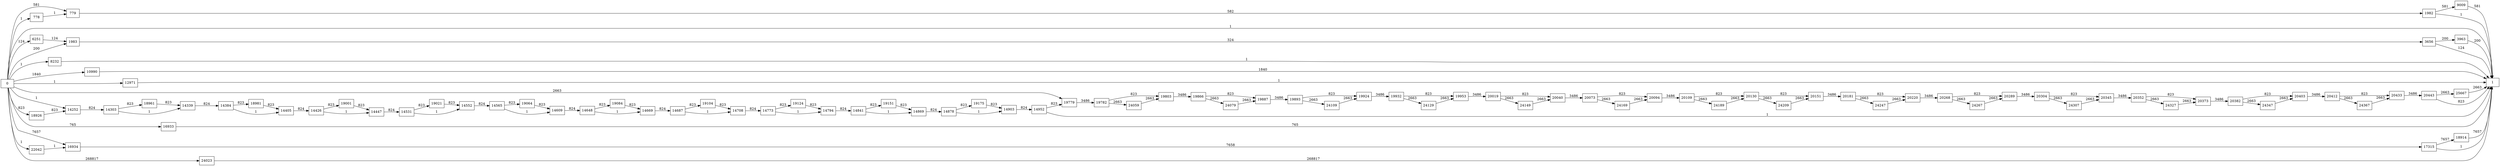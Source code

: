 digraph {
	graph [rankdir=LR]
	node [shape=rectangle]
	778 -> 779 [label=1]
	779 -> 1982 [label=582]
	1982 -> 1 [label=1]
	1982 -> 9009 [label=581]
	1983 -> 3656 [label=324]
	3656 -> 1 [label=124]
	3656 -> 3963 [label=200]
	3963 -> 1 [label=200]
	6251 -> 1983 [label=124]
	8232 -> 1 [label=1]
	9009 -> 1 [label=581]
	10990 -> 1 [label=1840]
	12971 -> 1 [label=1]
	14252 -> 14303 [label=824]
	14303 -> 14339 [label=1]
	14303 -> 18961 [label=823]
	14339 -> 14384 [label=824]
	14384 -> 14405 [label=1]
	14384 -> 18981 [label=823]
	14405 -> 14426 [label=824]
	14426 -> 14447 [label=1]
	14426 -> 19001 [label=823]
	14447 -> 14531 [label=824]
	14531 -> 14552 [label=1]
	14531 -> 19021 [label=823]
	14552 -> 14565 [label=824]
	14565 -> 14609 [label=1]
	14565 -> 19064 [label=823]
	14609 -> 14648 [label=824]
	14648 -> 14669 [label=1]
	14648 -> 19084 [label=823]
	14669 -> 14687 [label=824]
	14687 -> 14708 [label=1]
	14687 -> 19104 [label=823]
	14708 -> 14773 [label=824]
	14773 -> 14794 [label=1]
	14773 -> 19124 [label=823]
	14794 -> 14841 [label=824]
	14841 -> 14869 [label=1]
	14841 -> 19151 [label=823]
	14869 -> 14878 [label=824]
	14878 -> 14903 [label=1]
	14878 -> 19175 [label=823]
	14903 -> 14952 [label=824]
	14952 -> 1 [label=1]
	14952 -> 19779 [label=823]
	16933 -> 1 [label=765]
	16934 -> 17315 [label=7658]
	17315 -> 1 [label=1]
	17315 -> 18914 [label=7657]
	18914 -> 1 [label=7657]
	18926 -> 14252 [label=823]
	18961 -> 14339 [label=823]
	18981 -> 14405 [label=823]
	19001 -> 14447 [label=823]
	19021 -> 14552 [label=823]
	19064 -> 14609 [label=823]
	19084 -> 14669 [label=823]
	19104 -> 14708 [label=823]
	19124 -> 14794 [label=823]
	19151 -> 14869 [label=823]
	19175 -> 14903 [label=823]
	19779 -> 19782 [label=3486]
	19782 -> 19803 [label=823]
	19782 -> 24059 [label=2663]
	19803 -> 19866 [label=3486]
	19866 -> 19887 [label=823]
	19866 -> 24079 [label=2663]
	19887 -> 19893 [label=3486]
	19893 -> 19924 [label=823]
	19893 -> 24109 [label=2663]
	19924 -> 19932 [label=3486]
	19932 -> 19953 [label=823]
	19932 -> 24129 [label=2663]
	19953 -> 20019 [label=3486]
	20019 -> 20040 [label=823]
	20019 -> 24149 [label=2663]
	20040 -> 20073 [label=3486]
	20073 -> 20094 [label=823]
	20073 -> 24169 [label=2663]
	20094 -> 20109 [label=3486]
	20109 -> 20130 [label=823]
	20109 -> 24189 [label=2663]
	20130 -> 20151 [label=823]
	20130 -> 24209 [label=2663]
	20151 -> 20181 [label=3486]
	20181 -> 20220 [label=823]
	20181 -> 24247 [label=2663]
	20220 -> 20268 [label=3486]
	20268 -> 20289 [label=823]
	20268 -> 24267 [label=2663]
	20289 -> 20304 [label=3486]
	20304 -> 20345 [label=823]
	20304 -> 24307 [label=2663]
	20345 -> 20352 [label=3486]
	20352 -> 20373 [label=823]
	20352 -> 24327 [label=2663]
	20373 -> 20382 [label=3486]
	20382 -> 20403 [label=823]
	20382 -> 24347 [label=2663]
	20403 -> 20412 [label=3486]
	20412 -> 20433 [label=823]
	20412 -> 24367 [label=2663]
	20433 -> 20443 [label=3486]
	20443 -> 1 [label=823]
	20443 -> 25667 [label=2663]
	22042 -> 16934 [label=1]
	24023 -> 1 [label=268817]
	24059 -> 19803 [label=2663]
	24079 -> 19887 [label=2663]
	24109 -> 19924 [label=2663]
	24129 -> 19953 [label=2663]
	24149 -> 20040 [label=2663]
	24169 -> 20094 [label=2663]
	24189 -> 20130 [label=2663]
	24209 -> 20151 [label=2663]
	24247 -> 20220 [label=2663]
	24267 -> 20289 [label=2663]
	24307 -> 20345 [label=2663]
	24327 -> 20373 [label=2663]
	24347 -> 20403 [label=2663]
	24367 -> 20433 [label=2663]
	25667 -> 1 [label=2663]
	0 -> 1983 [label=200]
	0 -> 779 [label=581]
	0 -> 16934 [label=7657]
	0 -> 778 [label=1]
	0 -> 1 [label=1]
	0 -> 6251 [label=124]
	0 -> 8232 [label=1]
	0 -> 10990 [label=1840]
	0 -> 12971 [label=1]
	0 -> 14252 [label=1]
	0 -> 16933 [label=765]
	0 -> 18926 [label=823]
	0 -> 22042 [label=1]
	0 -> 24023 [label=268817]
	0 -> 19779 [label=2663]
}
